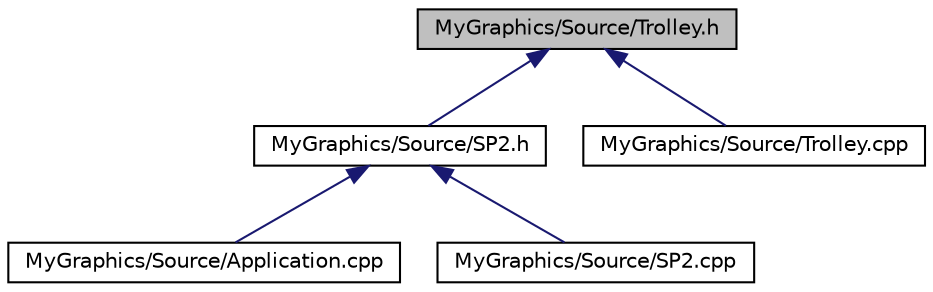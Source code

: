 digraph "MyGraphics/Source/Trolley.h"
{
  bgcolor="transparent";
  edge [fontname="Helvetica",fontsize="10",labelfontname="Helvetica",labelfontsize="10"];
  node [fontname="Helvetica",fontsize="10",shape=record];
  Node1 [label="MyGraphics/Source/Trolley.h",height=0.2,width=0.4,color="black", fillcolor="grey75", style="filled", fontcolor="black"];
  Node1 -> Node2 [dir="back",color="midnightblue",fontsize="10",style="solid",fontname="Helvetica"];
  Node2 [label="MyGraphics/Source/SP2.h",height=0.2,width=0.4,color="black",URL="$SP2_8h.html",tooltip="Main Header File for SP2. "];
  Node2 -> Node3 [dir="back",color="midnightblue",fontsize="10",style="solid",fontname="Helvetica"];
  Node3 [label="MyGraphics/Source/Application.cpp",height=0.2,width=0.4,color="black",URL="$Application_8cpp.html",tooltip="Codes to initiate and work the application. "];
  Node2 -> Node4 [dir="back",color="midnightblue",fontsize="10",style="solid",fontname="Helvetica"];
  Node4 [label="MyGraphics/Source/SP2.cpp",height=0.2,width=0.4,color="black",URL="$SP2_8cpp.html",tooltip="Codes to update and render the application. "];
  Node1 -> Node5 [dir="back",color="midnightblue",fontsize="10",style="solid",fontname="Helvetica"];
  Node5 [label="MyGraphics/Source/Trolley.cpp",height=0.2,width=0.4,color="black",URL="$Trolley_8cpp.html",tooltip="Codes to update the Trolley. "];
}
